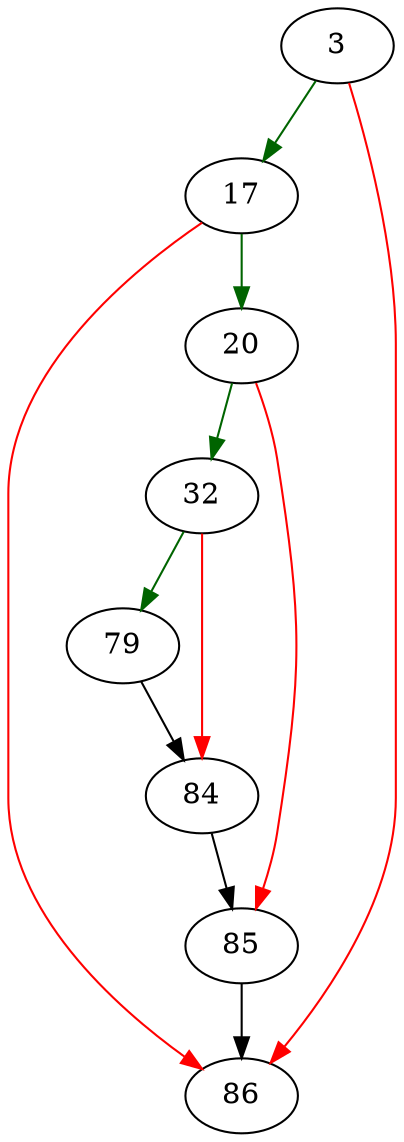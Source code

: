 strict digraph "findCollSeqEntry" {
	// Node definitions.
	3 [entry=true];
	17;
	86;
	20;
	32;
	85;
	79;
	84;

	// Edge definitions.
	3 -> 17 [
		color=darkgreen
		cond=true
	];
	3 -> 86 [
		color=red
		cond=false
	];
	17 -> 86 [
		color=red
		cond=false
	];
	17 -> 20 [
		color=darkgreen
		cond=true
	];
	20 -> 32 [
		color=darkgreen
		cond=true
	];
	20 -> 85 [
		color=red
		cond=false
	];
	32 -> 79 [
		color=darkgreen
		cond=true
	];
	32 -> 84 [
		color=red
		cond=false
	];
	85 -> 86;
	79 -> 84;
	84 -> 85;
}